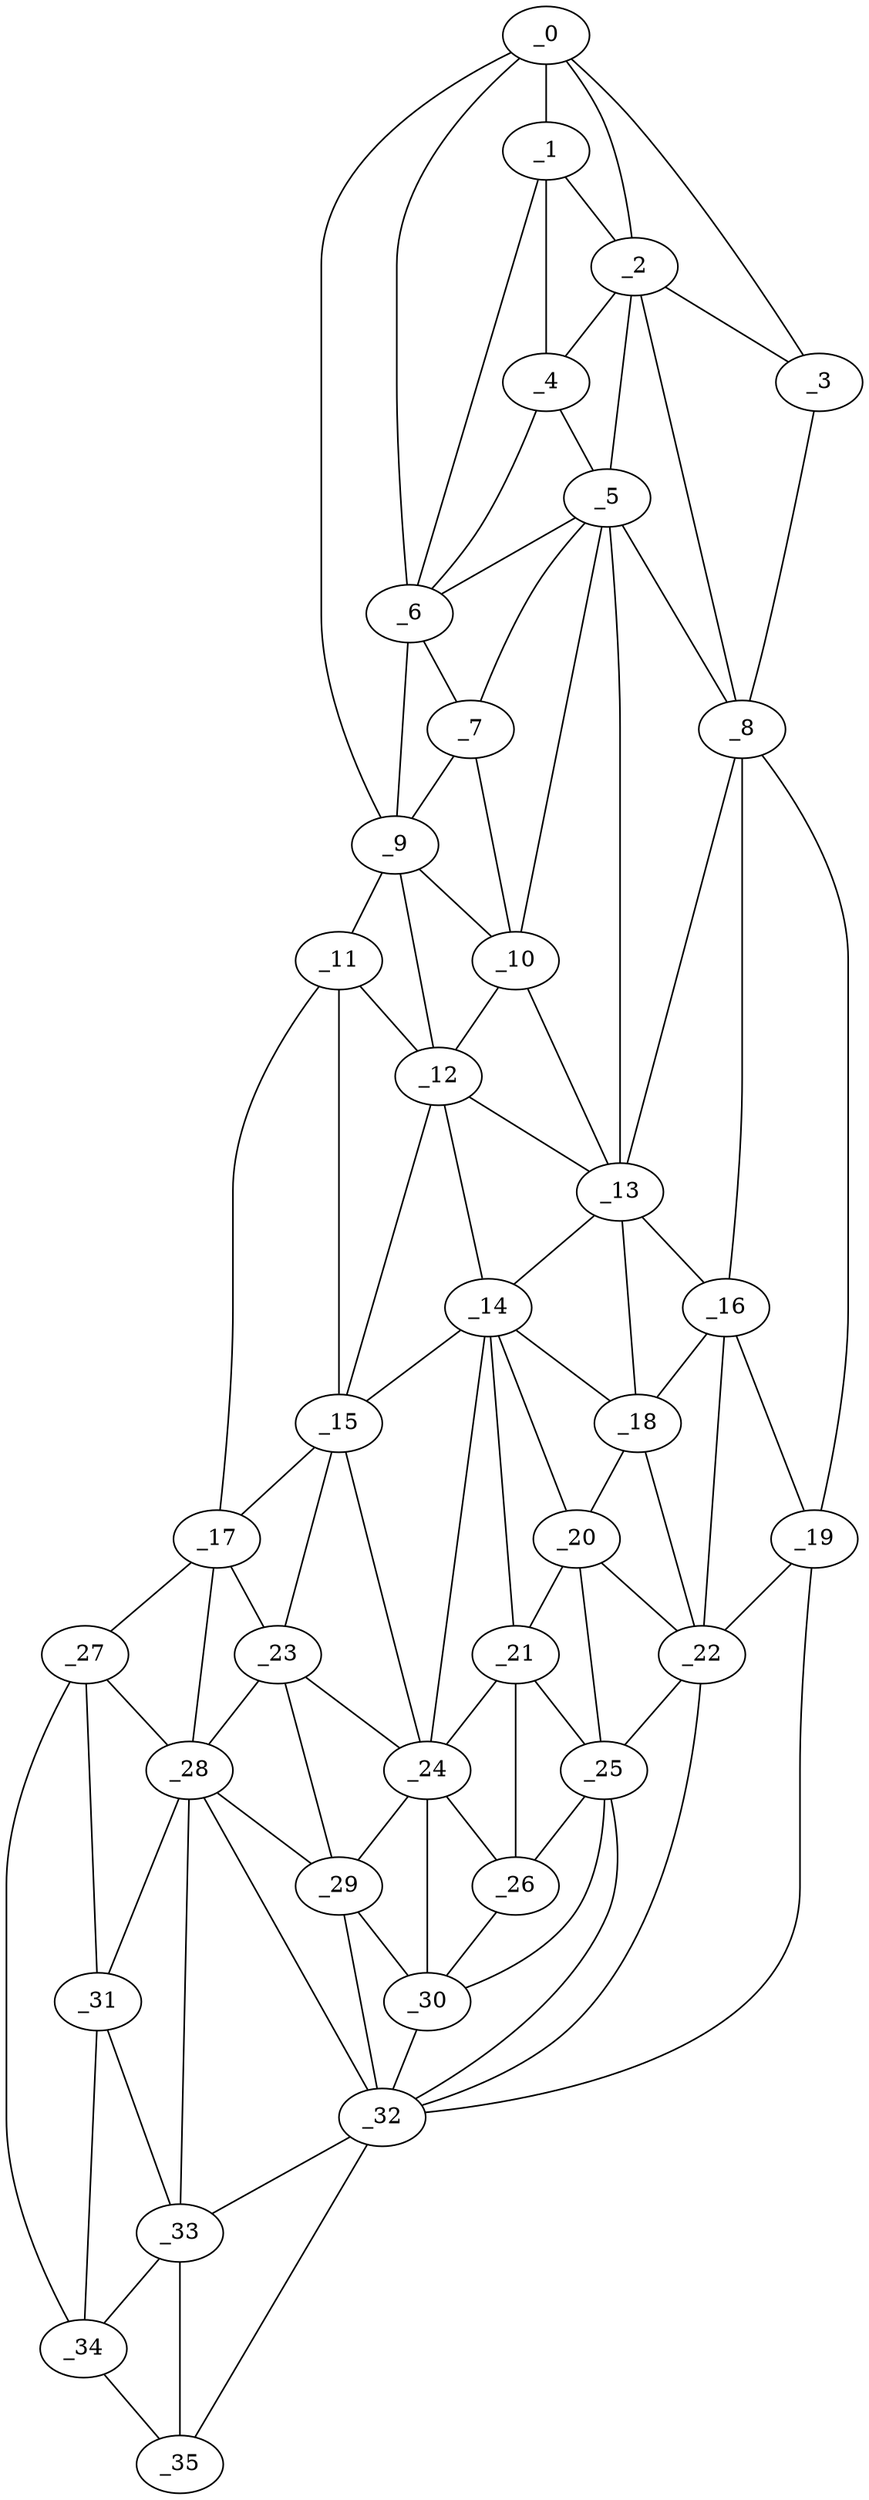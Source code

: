 graph "obj6__295.gxl" {
	_0	 [x=7,
		y=79];
	_1	 [x=16,
		y=70];
	_0 -- _1	 [valence=2];
	_2	 [x=18,
		y=82];
	_0 -- _2	 [valence=2];
	_3	 [x=19,
		y=93];
	_0 -- _3	 [valence=1];
	_6	 [x=37,
		y=47];
	_0 -- _6	 [valence=2];
	_9	 [x=46,
		y=37];
	_0 -- _9	 [valence=1];
	_1 -- _2	 [valence=2];
	_4	 [x=23,
		y=64];
	_1 -- _4	 [valence=1];
	_1 -- _6	 [valence=1];
	_2 -- _3	 [valence=1];
	_2 -- _4	 [valence=2];
	_5	 [x=28,
		y=61];
	_2 -- _5	 [valence=1];
	_8	 [x=44,
		y=98];
	_2 -- _8	 [valence=2];
	_3 -- _8	 [valence=1];
	_4 -- _5	 [valence=1];
	_4 -- _6	 [valence=2];
	_5 -- _6	 [valence=2];
	_7	 [x=41,
		y=51];
	_5 -- _7	 [valence=1];
	_5 -- _8	 [valence=2];
	_10	 [x=52,
		y=58];
	_5 -- _10	 [valence=2];
	_13	 [x=62,
		y=76];
	_5 -- _13	 [valence=2];
	_6 -- _7	 [valence=2];
	_6 -- _9	 [valence=1];
	_7 -- _9	 [valence=1];
	_7 -- _10	 [valence=2];
	_8 -- _13	 [valence=1];
	_16	 [x=69,
		y=100];
	_8 -- _16	 [valence=2];
	_19	 [x=76,
		y=103];
	_8 -- _19	 [valence=1];
	_9 -- _10	 [valence=2];
	_11	 [x=59,
		y=29];
	_9 -- _11	 [valence=1];
	_12	 [x=60,
		y=59];
	_9 -- _12	 [valence=2];
	_10 -- _12	 [valence=2];
	_10 -- _13	 [valence=1];
	_11 -- _12	 [valence=1];
	_15	 [x=69,
		y=61];
	_11 -- _15	 [valence=2];
	_17	 [x=73,
		y=25];
	_11 -- _17	 [valence=1];
	_12 -- _13	 [valence=2];
	_14	 [x=68,
		y=72];
	_12 -- _14	 [valence=2];
	_12 -- _15	 [valence=1];
	_13 -- _14	 [valence=1];
	_13 -- _16	 [valence=2];
	_18	 [x=73,
		y=87];
	_13 -- _18	 [valence=2];
	_14 -- _15	 [valence=2];
	_14 -- _18	 [valence=2];
	_20	 [x=78,
		y=84];
	_14 -- _20	 [valence=1];
	_21	 [x=82,
		y=77];
	_14 -- _21	 [valence=2];
	_24	 [x=85,
		y=70];
	_14 -- _24	 [valence=1];
	_15 -- _17	 [valence=1];
	_23	 [x=85,
		y=55];
	_15 -- _23	 [valence=1];
	_15 -- _24	 [valence=1];
	_16 -- _18	 [valence=2];
	_16 -- _19	 [valence=2];
	_22	 [x=83,
		y=92];
	_16 -- _22	 [valence=1];
	_17 -- _23	 [valence=2];
	_27	 [x=91,
		y=27];
	_17 -- _27	 [valence=1];
	_28	 [x=92,
		y=47];
	_17 -- _28	 [valence=1];
	_18 -- _20	 [valence=1];
	_18 -- _22	 [valence=2];
	_19 -- _22	 [valence=1];
	_32	 [x=111,
		y=67];
	_19 -- _32	 [valence=1];
	_20 -- _21	 [valence=2];
	_20 -- _22	 [valence=2];
	_25	 [x=86,
		y=88];
	_20 -- _25	 [valence=1];
	_21 -- _24	 [valence=1];
	_21 -- _25	 [valence=2];
	_26	 [x=89,
		y=79];
	_21 -- _26	 [valence=2];
	_22 -- _25	 [valence=2];
	_22 -- _32	 [valence=2];
	_23 -- _24	 [valence=2];
	_23 -- _28	 [valence=2];
	_29	 [x=93,
		y=64];
	_23 -- _29	 [valence=2];
	_24 -- _26	 [valence=2];
	_24 -- _29	 [valence=2];
	_30	 [x=95,
		y=73];
	_24 -- _30	 [valence=2];
	_25 -- _26	 [valence=1];
	_25 -- _30	 [valence=2];
	_25 -- _32	 [valence=2];
	_26 -- _30	 [valence=1];
	_27 -- _28	 [valence=2];
	_31	 [x=100,
		y=36];
	_27 -- _31	 [valence=2];
	_34	 [x=122,
		y=35];
	_27 -- _34	 [valence=1];
	_28 -- _29	 [valence=2];
	_28 -- _31	 [valence=1];
	_28 -- _32	 [valence=2];
	_33	 [x=121,
		y=44];
	_28 -- _33	 [valence=1];
	_29 -- _30	 [valence=2];
	_29 -- _32	 [valence=1];
	_30 -- _32	 [valence=2];
	_31 -- _33	 [valence=2];
	_31 -- _34	 [valence=1];
	_32 -- _33	 [valence=2];
	_35	 [x=123,
		y=49];
	_32 -- _35	 [valence=1];
	_33 -- _34	 [valence=2];
	_33 -- _35	 [valence=2];
	_34 -- _35	 [valence=1];
}
